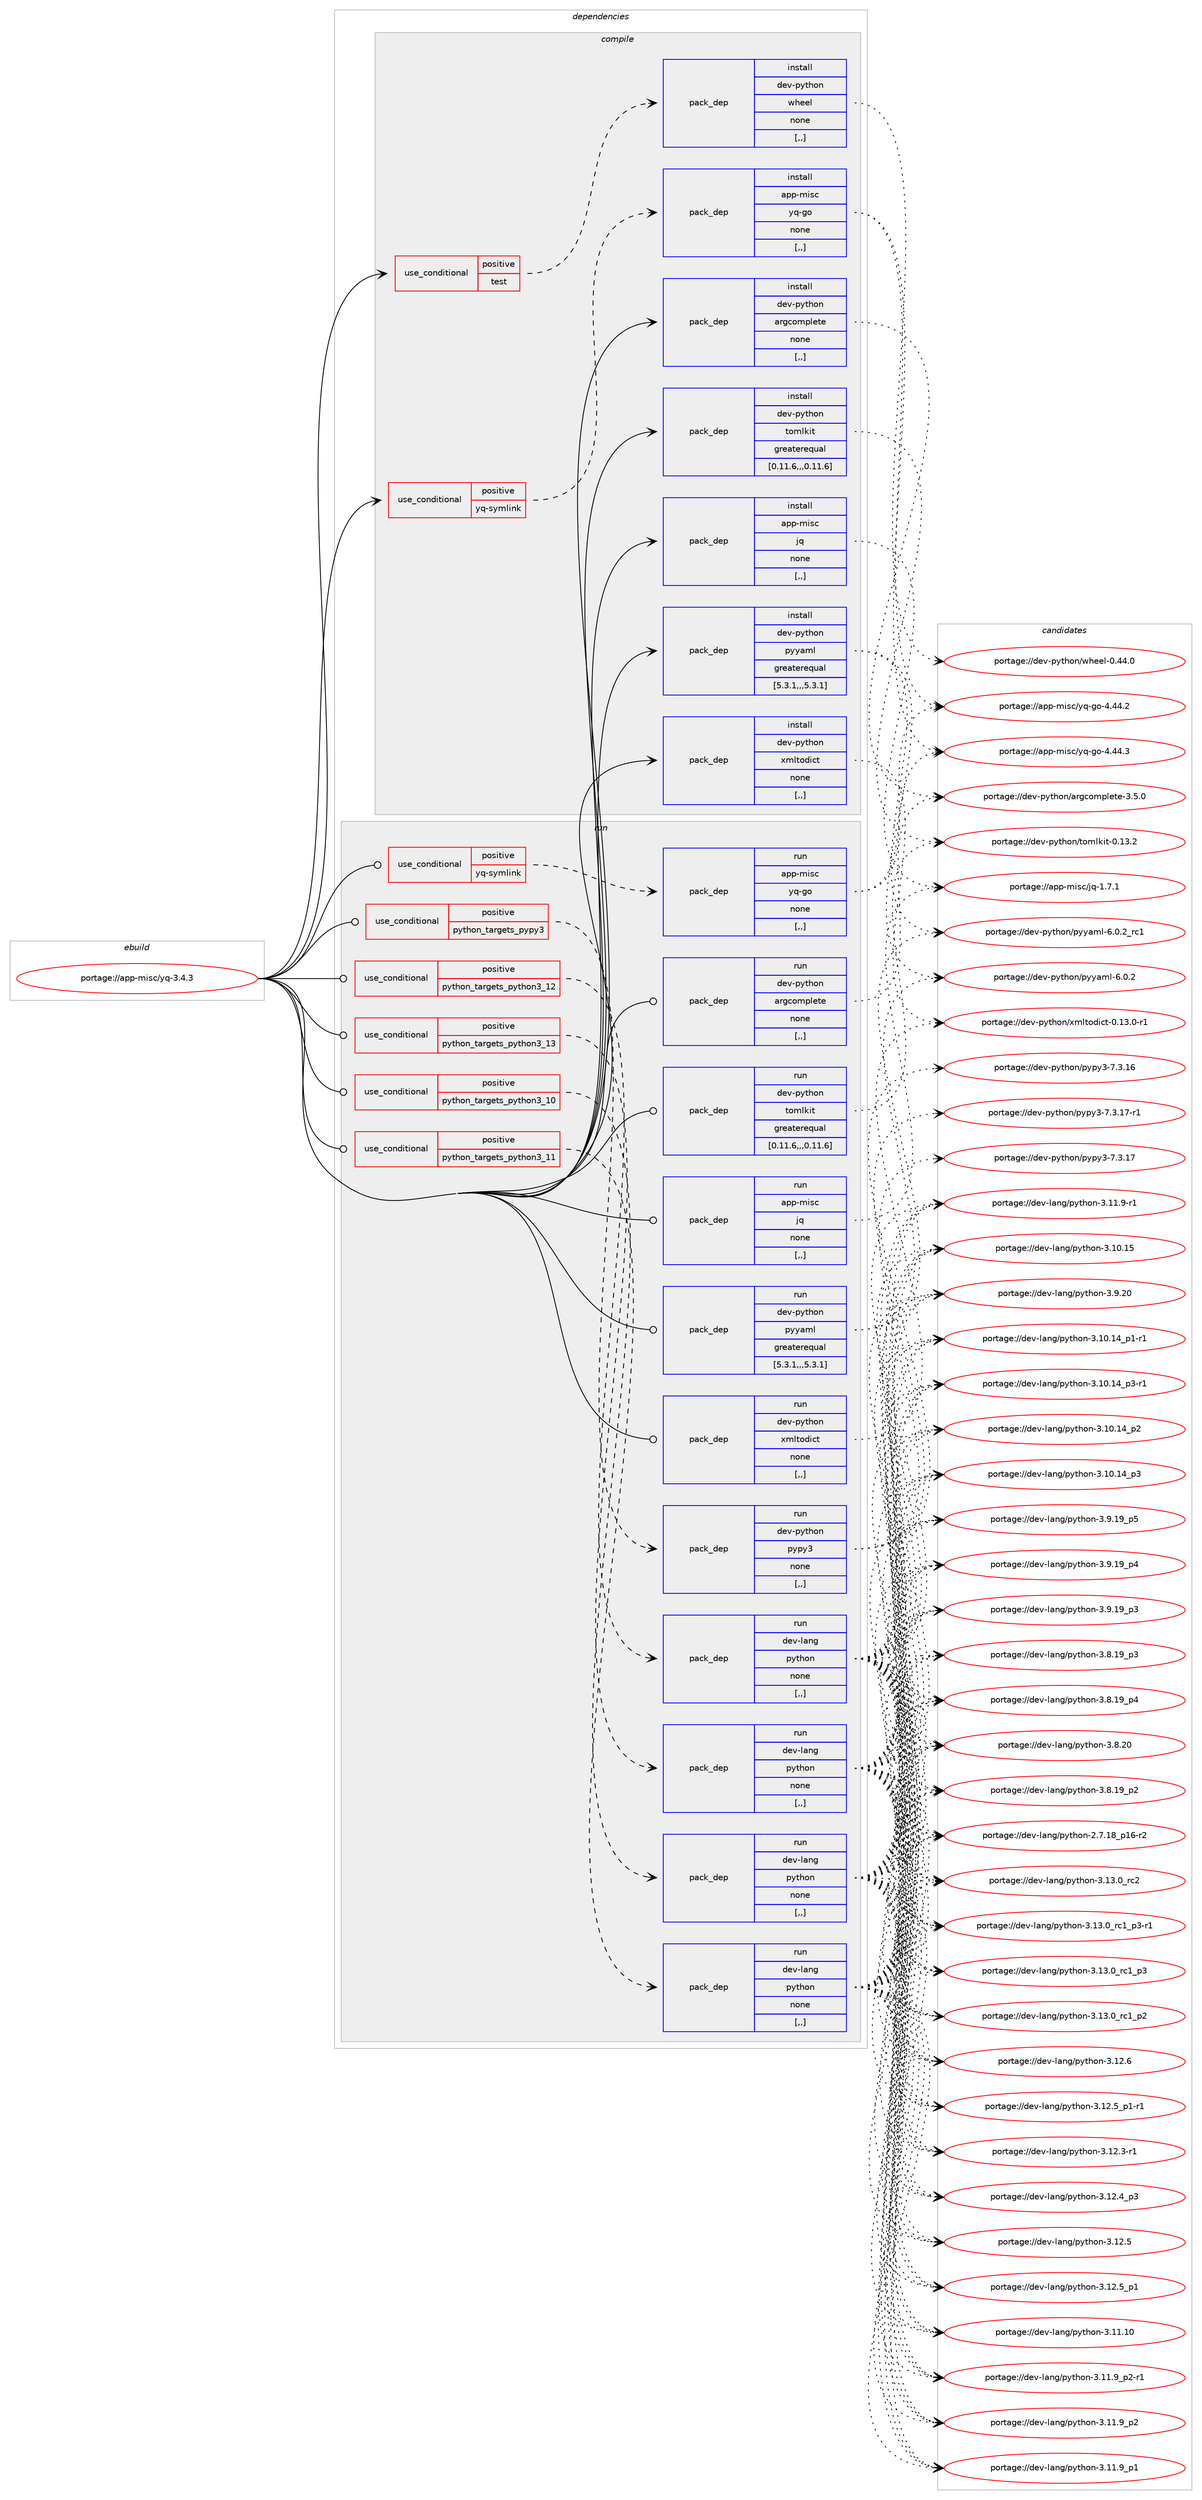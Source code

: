 digraph prolog {

# *************
# Graph options
# *************

newrank=true;
concentrate=true;
compound=true;
graph [rankdir=LR,fontname=Helvetica,fontsize=10,ranksep=1.5];#, ranksep=2.5, nodesep=0.2];
edge  [arrowhead=vee];
node  [fontname=Helvetica,fontsize=10];

# **********
# The ebuild
# **********

subgraph cluster_leftcol {
color=gray;
label=<<i>ebuild</i>>;
id [label="portage://app-misc/yq-3.4.3", color=red, width=4, href="../app-misc/yq-3.4.3.svg"];
}

# ****************
# The dependencies
# ****************

subgraph cluster_midcol {
color=gray;
label=<<i>dependencies</i>>;
subgraph cluster_compile {
fillcolor="#eeeeee";
style=filled;
label=<<i>compile</i>>;
subgraph cond142757 {
dependency538358 [label=<<TABLE BORDER="0" CELLBORDER="1" CELLSPACING="0" CELLPADDING="4"><TR><TD ROWSPAN="3" CELLPADDING="10">use_conditional</TD></TR><TR><TD>positive</TD></TR><TR><TD>test</TD></TR></TABLE>>, shape=none, color=red];
subgraph pack391592 {
dependency538359 [label=<<TABLE BORDER="0" CELLBORDER="1" CELLSPACING="0" CELLPADDING="4" WIDTH="220"><TR><TD ROWSPAN="6" CELLPADDING="30">pack_dep</TD></TR><TR><TD WIDTH="110">install</TD></TR><TR><TD>dev-python</TD></TR><TR><TD>wheel</TD></TR><TR><TD>none</TD></TR><TR><TD>[,,]</TD></TR></TABLE>>, shape=none, color=blue];
}
dependency538358:e -> dependency538359:w [weight=20,style="dashed",arrowhead="vee"];
}
id:e -> dependency538358:w [weight=20,style="solid",arrowhead="vee"];
subgraph cond142758 {
dependency538360 [label=<<TABLE BORDER="0" CELLBORDER="1" CELLSPACING="0" CELLPADDING="4"><TR><TD ROWSPAN="3" CELLPADDING="10">use_conditional</TD></TR><TR><TD>positive</TD></TR><TR><TD>yq-symlink</TD></TR></TABLE>>, shape=none, color=red];
subgraph pack391593 {
dependency538361 [label=<<TABLE BORDER="0" CELLBORDER="1" CELLSPACING="0" CELLPADDING="4" WIDTH="220"><TR><TD ROWSPAN="6" CELLPADDING="30">pack_dep</TD></TR><TR><TD WIDTH="110">install</TD></TR><TR><TD>app-misc</TD></TR><TR><TD>yq-go</TD></TR><TR><TD>none</TD></TR><TR><TD>[,,]</TD></TR></TABLE>>, shape=none, color=blue];
}
dependency538360:e -> dependency538361:w [weight=20,style="dashed",arrowhead="vee"];
}
id:e -> dependency538360:w [weight=20,style="solid",arrowhead="vee"];
subgraph pack391594 {
dependency538362 [label=<<TABLE BORDER="0" CELLBORDER="1" CELLSPACING="0" CELLPADDING="4" WIDTH="220"><TR><TD ROWSPAN="6" CELLPADDING="30">pack_dep</TD></TR><TR><TD WIDTH="110">install</TD></TR><TR><TD>app-misc</TD></TR><TR><TD>jq</TD></TR><TR><TD>none</TD></TR><TR><TD>[,,]</TD></TR></TABLE>>, shape=none, color=blue];
}
id:e -> dependency538362:w [weight=20,style="solid",arrowhead="vee"];
subgraph pack391595 {
dependency538363 [label=<<TABLE BORDER="0" CELLBORDER="1" CELLSPACING="0" CELLPADDING="4" WIDTH="220"><TR><TD ROWSPAN="6" CELLPADDING="30">pack_dep</TD></TR><TR><TD WIDTH="110">install</TD></TR><TR><TD>dev-python</TD></TR><TR><TD>argcomplete</TD></TR><TR><TD>none</TD></TR><TR><TD>[,,]</TD></TR></TABLE>>, shape=none, color=blue];
}
id:e -> dependency538363:w [weight=20,style="solid",arrowhead="vee"];
subgraph pack391596 {
dependency538364 [label=<<TABLE BORDER="0" CELLBORDER="1" CELLSPACING="0" CELLPADDING="4" WIDTH="220"><TR><TD ROWSPAN="6" CELLPADDING="30">pack_dep</TD></TR><TR><TD WIDTH="110">install</TD></TR><TR><TD>dev-python</TD></TR><TR><TD>pyyaml</TD></TR><TR><TD>greaterequal</TD></TR><TR><TD>[5.3.1,,,5.3.1]</TD></TR></TABLE>>, shape=none, color=blue];
}
id:e -> dependency538364:w [weight=20,style="solid",arrowhead="vee"];
subgraph pack391597 {
dependency538365 [label=<<TABLE BORDER="0" CELLBORDER="1" CELLSPACING="0" CELLPADDING="4" WIDTH="220"><TR><TD ROWSPAN="6" CELLPADDING="30">pack_dep</TD></TR><TR><TD WIDTH="110">install</TD></TR><TR><TD>dev-python</TD></TR><TR><TD>tomlkit</TD></TR><TR><TD>greaterequal</TD></TR><TR><TD>[0.11.6,,,0.11.6]</TD></TR></TABLE>>, shape=none, color=blue];
}
id:e -> dependency538365:w [weight=20,style="solid",arrowhead="vee"];
subgraph pack391598 {
dependency538366 [label=<<TABLE BORDER="0" CELLBORDER="1" CELLSPACING="0" CELLPADDING="4" WIDTH="220"><TR><TD ROWSPAN="6" CELLPADDING="30">pack_dep</TD></TR><TR><TD WIDTH="110">install</TD></TR><TR><TD>dev-python</TD></TR><TR><TD>xmltodict</TD></TR><TR><TD>none</TD></TR><TR><TD>[,,]</TD></TR></TABLE>>, shape=none, color=blue];
}
id:e -> dependency538366:w [weight=20,style="solid",arrowhead="vee"];
}
subgraph cluster_compileandrun {
fillcolor="#eeeeee";
style=filled;
label=<<i>compile and run</i>>;
}
subgraph cluster_run {
fillcolor="#eeeeee";
style=filled;
label=<<i>run</i>>;
subgraph cond142759 {
dependency538367 [label=<<TABLE BORDER="0" CELLBORDER="1" CELLSPACING="0" CELLPADDING="4"><TR><TD ROWSPAN="3" CELLPADDING="10">use_conditional</TD></TR><TR><TD>positive</TD></TR><TR><TD>python_targets_pypy3</TD></TR></TABLE>>, shape=none, color=red];
subgraph pack391599 {
dependency538368 [label=<<TABLE BORDER="0" CELLBORDER="1" CELLSPACING="0" CELLPADDING="4" WIDTH="220"><TR><TD ROWSPAN="6" CELLPADDING="30">pack_dep</TD></TR><TR><TD WIDTH="110">run</TD></TR><TR><TD>dev-python</TD></TR><TR><TD>pypy3</TD></TR><TR><TD>none</TD></TR><TR><TD>[,,]</TD></TR></TABLE>>, shape=none, color=blue];
}
dependency538367:e -> dependency538368:w [weight=20,style="dashed",arrowhead="vee"];
}
id:e -> dependency538367:w [weight=20,style="solid",arrowhead="odot"];
subgraph cond142760 {
dependency538369 [label=<<TABLE BORDER="0" CELLBORDER="1" CELLSPACING="0" CELLPADDING="4"><TR><TD ROWSPAN="3" CELLPADDING="10">use_conditional</TD></TR><TR><TD>positive</TD></TR><TR><TD>python_targets_python3_10</TD></TR></TABLE>>, shape=none, color=red];
subgraph pack391600 {
dependency538370 [label=<<TABLE BORDER="0" CELLBORDER="1" CELLSPACING="0" CELLPADDING="4" WIDTH="220"><TR><TD ROWSPAN="6" CELLPADDING="30">pack_dep</TD></TR><TR><TD WIDTH="110">run</TD></TR><TR><TD>dev-lang</TD></TR><TR><TD>python</TD></TR><TR><TD>none</TD></TR><TR><TD>[,,]</TD></TR></TABLE>>, shape=none, color=blue];
}
dependency538369:e -> dependency538370:w [weight=20,style="dashed",arrowhead="vee"];
}
id:e -> dependency538369:w [weight=20,style="solid",arrowhead="odot"];
subgraph cond142761 {
dependency538371 [label=<<TABLE BORDER="0" CELLBORDER="1" CELLSPACING="0" CELLPADDING="4"><TR><TD ROWSPAN="3" CELLPADDING="10">use_conditional</TD></TR><TR><TD>positive</TD></TR><TR><TD>python_targets_python3_11</TD></TR></TABLE>>, shape=none, color=red];
subgraph pack391601 {
dependency538372 [label=<<TABLE BORDER="0" CELLBORDER="1" CELLSPACING="0" CELLPADDING="4" WIDTH="220"><TR><TD ROWSPAN="6" CELLPADDING="30">pack_dep</TD></TR><TR><TD WIDTH="110">run</TD></TR><TR><TD>dev-lang</TD></TR><TR><TD>python</TD></TR><TR><TD>none</TD></TR><TR><TD>[,,]</TD></TR></TABLE>>, shape=none, color=blue];
}
dependency538371:e -> dependency538372:w [weight=20,style="dashed",arrowhead="vee"];
}
id:e -> dependency538371:w [weight=20,style="solid",arrowhead="odot"];
subgraph cond142762 {
dependency538373 [label=<<TABLE BORDER="0" CELLBORDER="1" CELLSPACING="0" CELLPADDING="4"><TR><TD ROWSPAN="3" CELLPADDING="10">use_conditional</TD></TR><TR><TD>positive</TD></TR><TR><TD>python_targets_python3_12</TD></TR></TABLE>>, shape=none, color=red];
subgraph pack391602 {
dependency538374 [label=<<TABLE BORDER="0" CELLBORDER="1" CELLSPACING="0" CELLPADDING="4" WIDTH="220"><TR><TD ROWSPAN="6" CELLPADDING="30">pack_dep</TD></TR><TR><TD WIDTH="110">run</TD></TR><TR><TD>dev-lang</TD></TR><TR><TD>python</TD></TR><TR><TD>none</TD></TR><TR><TD>[,,]</TD></TR></TABLE>>, shape=none, color=blue];
}
dependency538373:e -> dependency538374:w [weight=20,style="dashed",arrowhead="vee"];
}
id:e -> dependency538373:w [weight=20,style="solid",arrowhead="odot"];
subgraph cond142763 {
dependency538375 [label=<<TABLE BORDER="0" CELLBORDER="1" CELLSPACING="0" CELLPADDING="4"><TR><TD ROWSPAN="3" CELLPADDING="10">use_conditional</TD></TR><TR><TD>positive</TD></TR><TR><TD>python_targets_python3_13</TD></TR></TABLE>>, shape=none, color=red];
subgraph pack391603 {
dependency538376 [label=<<TABLE BORDER="0" CELLBORDER="1" CELLSPACING="0" CELLPADDING="4" WIDTH="220"><TR><TD ROWSPAN="6" CELLPADDING="30">pack_dep</TD></TR><TR><TD WIDTH="110">run</TD></TR><TR><TD>dev-lang</TD></TR><TR><TD>python</TD></TR><TR><TD>none</TD></TR><TR><TD>[,,]</TD></TR></TABLE>>, shape=none, color=blue];
}
dependency538375:e -> dependency538376:w [weight=20,style="dashed",arrowhead="vee"];
}
id:e -> dependency538375:w [weight=20,style="solid",arrowhead="odot"];
subgraph cond142764 {
dependency538377 [label=<<TABLE BORDER="0" CELLBORDER="1" CELLSPACING="0" CELLPADDING="4"><TR><TD ROWSPAN="3" CELLPADDING="10">use_conditional</TD></TR><TR><TD>positive</TD></TR><TR><TD>yq-symlink</TD></TR></TABLE>>, shape=none, color=red];
subgraph pack391604 {
dependency538378 [label=<<TABLE BORDER="0" CELLBORDER="1" CELLSPACING="0" CELLPADDING="4" WIDTH="220"><TR><TD ROWSPAN="6" CELLPADDING="30">pack_dep</TD></TR><TR><TD WIDTH="110">run</TD></TR><TR><TD>app-misc</TD></TR><TR><TD>yq-go</TD></TR><TR><TD>none</TD></TR><TR><TD>[,,]</TD></TR></TABLE>>, shape=none, color=blue];
}
dependency538377:e -> dependency538378:w [weight=20,style="dashed",arrowhead="vee"];
}
id:e -> dependency538377:w [weight=20,style="solid",arrowhead="odot"];
subgraph pack391605 {
dependency538379 [label=<<TABLE BORDER="0" CELLBORDER="1" CELLSPACING="0" CELLPADDING="4" WIDTH="220"><TR><TD ROWSPAN="6" CELLPADDING="30">pack_dep</TD></TR><TR><TD WIDTH="110">run</TD></TR><TR><TD>app-misc</TD></TR><TR><TD>jq</TD></TR><TR><TD>none</TD></TR><TR><TD>[,,]</TD></TR></TABLE>>, shape=none, color=blue];
}
id:e -> dependency538379:w [weight=20,style="solid",arrowhead="odot"];
subgraph pack391606 {
dependency538380 [label=<<TABLE BORDER="0" CELLBORDER="1" CELLSPACING="0" CELLPADDING="4" WIDTH="220"><TR><TD ROWSPAN="6" CELLPADDING="30">pack_dep</TD></TR><TR><TD WIDTH="110">run</TD></TR><TR><TD>dev-python</TD></TR><TR><TD>argcomplete</TD></TR><TR><TD>none</TD></TR><TR><TD>[,,]</TD></TR></TABLE>>, shape=none, color=blue];
}
id:e -> dependency538380:w [weight=20,style="solid",arrowhead="odot"];
subgraph pack391607 {
dependency538381 [label=<<TABLE BORDER="0" CELLBORDER="1" CELLSPACING="0" CELLPADDING="4" WIDTH="220"><TR><TD ROWSPAN="6" CELLPADDING="30">pack_dep</TD></TR><TR><TD WIDTH="110">run</TD></TR><TR><TD>dev-python</TD></TR><TR><TD>pyyaml</TD></TR><TR><TD>greaterequal</TD></TR><TR><TD>[5.3.1,,,5.3.1]</TD></TR></TABLE>>, shape=none, color=blue];
}
id:e -> dependency538381:w [weight=20,style="solid",arrowhead="odot"];
subgraph pack391608 {
dependency538382 [label=<<TABLE BORDER="0" CELLBORDER="1" CELLSPACING="0" CELLPADDING="4" WIDTH="220"><TR><TD ROWSPAN="6" CELLPADDING="30">pack_dep</TD></TR><TR><TD WIDTH="110">run</TD></TR><TR><TD>dev-python</TD></TR><TR><TD>tomlkit</TD></TR><TR><TD>greaterequal</TD></TR><TR><TD>[0.11.6,,,0.11.6]</TD></TR></TABLE>>, shape=none, color=blue];
}
id:e -> dependency538382:w [weight=20,style="solid",arrowhead="odot"];
subgraph pack391609 {
dependency538383 [label=<<TABLE BORDER="0" CELLBORDER="1" CELLSPACING="0" CELLPADDING="4" WIDTH="220"><TR><TD ROWSPAN="6" CELLPADDING="30">pack_dep</TD></TR><TR><TD WIDTH="110">run</TD></TR><TR><TD>dev-python</TD></TR><TR><TD>xmltodict</TD></TR><TR><TD>none</TD></TR><TR><TD>[,,]</TD></TR></TABLE>>, shape=none, color=blue];
}
id:e -> dependency538383:w [weight=20,style="solid",arrowhead="odot"];
}
}

# **************
# The candidates
# **************

subgraph cluster_choices {
rank=same;
color=gray;
label=<<i>candidates</i>>;

subgraph choice391592 {
color=black;
nodesep=1;
choice100101118451121211161041111104711910410110110845484652524648 [label="portage://dev-python/wheel-0.44.0", color=red, width=4,href="../dev-python/wheel-0.44.0.svg"];
dependency538359:e -> choice100101118451121211161041111104711910410110110845484652524648:w [style=dotted,weight="100"];
}
subgraph choice391593 {
color=black;
nodesep=1;
choice971121124510910511599471211134510311145524652524651 [label="portage://app-misc/yq-go-4.44.3", color=red, width=4,href="../app-misc/yq-go-4.44.3.svg"];
choice971121124510910511599471211134510311145524652524650 [label="portage://app-misc/yq-go-4.44.2", color=red, width=4,href="../app-misc/yq-go-4.44.2.svg"];
dependency538361:e -> choice971121124510910511599471211134510311145524652524651:w [style=dotted,weight="100"];
dependency538361:e -> choice971121124510910511599471211134510311145524652524650:w [style=dotted,weight="100"];
}
subgraph choice391594 {
color=black;
nodesep=1;
choice97112112451091051159947106113454946554649 [label="portage://app-misc/jq-1.7.1", color=red, width=4,href="../app-misc/jq-1.7.1.svg"];
dependency538362:e -> choice97112112451091051159947106113454946554649:w [style=dotted,weight="100"];
}
subgraph choice391595 {
color=black;
nodesep=1;
choice10010111845112121116104111110479711410399111109112108101116101455146534648 [label="portage://dev-python/argcomplete-3.5.0", color=red, width=4,href="../dev-python/argcomplete-3.5.0.svg"];
dependency538363:e -> choice10010111845112121116104111110479711410399111109112108101116101455146534648:w [style=dotted,weight="100"];
}
subgraph choice391596 {
color=black;
nodesep=1;
choice100101118451121211161041111104711212112197109108455446484650951149949 [label="portage://dev-python/pyyaml-6.0.2_rc1", color=red, width=4,href="../dev-python/pyyaml-6.0.2_rc1.svg"];
choice100101118451121211161041111104711212112197109108455446484650 [label="portage://dev-python/pyyaml-6.0.2", color=red, width=4,href="../dev-python/pyyaml-6.0.2.svg"];
dependency538364:e -> choice100101118451121211161041111104711212112197109108455446484650951149949:w [style=dotted,weight="100"];
dependency538364:e -> choice100101118451121211161041111104711212112197109108455446484650:w [style=dotted,weight="100"];
}
subgraph choice391597 {
color=black;
nodesep=1;
choice100101118451121211161041111104711611110910810710511645484649514650 [label="portage://dev-python/tomlkit-0.13.2", color=red, width=4,href="../dev-python/tomlkit-0.13.2.svg"];
dependency538365:e -> choice100101118451121211161041111104711611110910810710511645484649514650:w [style=dotted,weight="100"];
}
subgraph choice391598 {
color=black;
nodesep=1;
choice100101118451121211161041111104712010910811611110010599116454846495146484511449 [label="portage://dev-python/xmltodict-0.13.0-r1", color=red, width=4,href="../dev-python/xmltodict-0.13.0-r1.svg"];
dependency538366:e -> choice100101118451121211161041111104712010910811611110010599116454846495146484511449:w [style=dotted,weight="100"];
}
subgraph choice391599 {
color=black;
nodesep=1;
choice100101118451121211161041111104711212111212151455546514649554511449 [label="portage://dev-python/pypy3-7.3.17-r1", color=red, width=4,href="../dev-python/pypy3-7.3.17-r1.svg"];
choice10010111845112121116104111110471121211121215145554651464955 [label="portage://dev-python/pypy3-7.3.17", color=red, width=4,href="../dev-python/pypy3-7.3.17.svg"];
choice10010111845112121116104111110471121211121215145554651464954 [label="portage://dev-python/pypy3-7.3.16", color=red, width=4,href="../dev-python/pypy3-7.3.16.svg"];
dependency538368:e -> choice100101118451121211161041111104711212111212151455546514649554511449:w [style=dotted,weight="100"];
dependency538368:e -> choice10010111845112121116104111110471121211121215145554651464955:w [style=dotted,weight="100"];
dependency538368:e -> choice10010111845112121116104111110471121211121215145554651464954:w [style=dotted,weight="100"];
}
subgraph choice391600 {
color=black;
nodesep=1;
choice10010111845108971101034711212111610411111045514649514648951149950 [label="portage://dev-lang/python-3.13.0_rc2", color=red, width=4,href="../dev-lang/python-3.13.0_rc2.svg"];
choice1001011184510897110103471121211161041111104551464951464895114994995112514511449 [label="portage://dev-lang/python-3.13.0_rc1_p3-r1", color=red, width=4,href="../dev-lang/python-3.13.0_rc1_p3-r1.svg"];
choice100101118451089711010347112121116104111110455146495146489511499499511251 [label="portage://dev-lang/python-3.13.0_rc1_p3", color=red, width=4,href="../dev-lang/python-3.13.0_rc1_p3.svg"];
choice100101118451089711010347112121116104111110455146495146489511499499511250 [label="portage://dev-lang/python-3.13.0_rc1_p2", color=red, width=4,href="../dev-lang/python-3.13.0_rc1_p2.svg"];
choice10010111845108971101034711212111610411111045514649504654 [label="portage://dev-lang/python-3.12.6", color=red, width=4,href="../dev-lang/python-3.12.6.svg"];
choice1001011184510897110103471121211161041111104551464950465395112494511449 [label="portage://dev-lang/python-3.12.5_p1-r1", color=red, width=4,href="../dev-lang/python-3.12.5_p1-r1.svg"];
choice100101118451089711010347112121116104111110455146495046539511249 [label="portage://dev-lang/python-3.12.5_p1", color=red, width=4,href="../dev-lang/python-3.12.5_p1.svg"];
choice10010111845108971101034711212111610411111045514649504653 [label="portage://dev-lang/python-3.12.5", color=red, width=4,href="../dev-lang/python-3.12.5.svg"];
choice100101118451089711010347112121116104111110455146495046529511251 [label="portage://dev-lang/python-3.12.4_p3", color=red, width=4,href="../dev-lang/python-3.12.4_p3.svg"];
choice100101118451089711010347112121116104111110455146495046514511449 [label="portage://dev-lang/python-3.12.3-r1", color=red, width=4,href="../dev-lang/python-3.12.3-r1.svg"];
choice1001011184510897110103471121211161041111104551464949464948 [label="portage://dev-lang/python-3.11.10", color=red, width=4,href="../dev-lang/python-3.11.10.svg"];
choice1001011184510897110103471121211161041111104551464949465795112504511449 [label="portage://dev-lang/python-3.11.9_p2-r1", color=red, width=4,href="../dev-lang/python-3.11.9_p2-r1.svg"];
choice100101118451089711010347112121116104111110455146494946579511250 [label="portage://dev-lang/python-3.11.9_p2", color=red, width=4,href="../dev-lang/python-3.11.9_p2.svg"];
choice100101118451089711010347112121116104111110455146494946579511249 [label="portage://dev-lang/python-3.11.9_p1", color=red, width=4,href="../dev-lang/python-3.11.9_p1.svg"];
choice100101118451089711010347112121116104111110455146494946574511449 [label="portage://dev-lang/python-3.11.9-r1", color=red, width=4,href="../dev-lang/python-3.11.9-r1.svg"];
choice1001011184510897110103471121211161041111104551464948464953 [label="portage://dev-lang/python-3.10.15", color=red, width=4,href="../dev-lang/python-3.10.15.svg"];
choice100101118451089711010347112121116104111110455146494846495295112514511449 [label="portage://dev-lang/python-3.10.14_p3-r1", color=red, width=4,href="../dev-lang/python-3.10.14_p3-r1.svg"];
choice10010111845108971101034711212111610411111045514649484649529511251 [label="portage://dev-lang/python-3.10.14_p3", color=red, width=4,href="../dev-lang/python-3.10.14_p3.svg"];
choice10010111845108971101034711212111610411111045514649484649529511250 [label="portage://dev-lang/python-3.10.14_p2", color=red, width=4,href="../dev-lang/python-3.10.14_p2.svg"];
choice100101118451089711010347112121116104111110455146494846495295112494511449 [label="portage://dev-lang/python-3.10.14_p1-r1", color=red, width=4,href="../dev-lang/python-3.10.14_p1-r1.svg"];
choice10010111845108971101034711212111610411111045514657465048 [label="portage://dev-lang/python-3.9.20", color=red, width=4,href="../dev-lang/python-3.9.20.svg"];
choice100101118451089711010347112121116104111110455146574649579511253 [label="portage://dev-lang/python-3.9.19_p5", color=red, width=4,href="../dev-lang/python-3.9.19_p5.svg"];
choice100101118451089711010347112121116104111110455146574649579511252 [label="portage://dev-lang/python-3.9.19_p4", color=red, width=4,href="../dev-lang/python-3.9.19_p4.svg"];
choice100101118451089711010347112121116104111110455146574649579511251 [label="portage://dev-lang/python-3.9.19_p3", color=red, width=4,href="../dev-lang/python-3.9.19_p3.svg"];
choice10010111845108971101034711212111610411111045514656465048 [label="portage://dev-lang/python-3.8.20", color=red, width=4,href="../dev-lang/python-3.8.20.svg"];
choice100101118451089711010347112121116104111110455146564649579511252 [label="portage://dev-lang/python-3.8.19_p4", color=red, width=4,href="../dev-lang/python-3.8.19_p4.svg"];
choice100101118451089711010347112121116104111110455146564649579511251 [label="portage://dev-lang/python-3.8.19_p3", color=red, width=4,href="../dev-lang/python-3.8.19_p3.svg"];
choice100101118451089711010347112121116104111110455146564649579511250 [label="portage://dev-lang/python-3.8.19_p2", color=red, width=4,href="../dev-lang/python-3.8.19_p2.svg"];
choice100101118451089711010347112121116104111110455046554649569511249544511450 [label="portage://dev-lang/python-2.7.18_p16-r2", color=red, width=4,href="../dev-lang/python-2.7.18_p16-r2.svg"];
dependency538370:e -> choice10010111845108971101034711212111610411111045514649514648951149950:w [style=dotted,weight="100"];
dependency538370:e -> choice1001011184510897110103471121211161041111104551464951464895114994995112514511449:w [style=dotted,weight="100"];
dependency538370:e -> choice100101118451089711010347112121116104111110455146495146489511499499511251:w [style=dotted,weight="100"];
dependency538370:e -> choice100101118451089711010347112121116104111110455146495146489511499499511250:w [style=dotted,weight="100"];
dependency538370:e -> choice10010111845108971101034711212111610411111045514649504654:w [style=dotted,weight="100"];
dependency538370:e -> choice1001011184510897110103471121211161041111104551464950465395112494511449:w [style=dotted,weight="100"];
dependency538370:e -> choice100101118451089711010347112121116104111110455146495046539511249:w [style=dotted,weight="100"];
dependency538370:e -> choice10010111845108971101034711212111610411111045514649504653:w [style=dotted,weight="100"];
dependency538370:e -> choice100101118451089711010347112121116104111110455146495046529511251:w [style=dotted,weight="100"];
dependency538370:e -> choice100101118451089711010347112121116104111110455146495046514511449:w [style=dotted,weight="100"];
dependency538370:e -> choice1001011184510897110103471121211161041111104551464949464948:w [style=dotted,weight="100"];
dependency538370:e -> choice1001011184510897110103471121211161041111104551464949465795112504511449:w [style=dotted,weight="100"];
dependency538370:e -> choice100101118451089711010347112121116104111110455146494946579511250:w [style=dotted,weight="100"];
dependency538370:e -> choice100101118451089711010347112121116104111110455146494946579511249:w [style=dotted,weight="100"];
dependency538370:e -> choice100101118451089711010347112121116104111110455146494946574511449:w [style=dotted,weight="100"];
dependency538370:e -> choice1001011184510897110103471121211161041111104551464948464953:w [style=dotted,weight="100"];
dependency538370:e -> choice100101118451089711010347112121116104111110455146494846495295112514511449:w [style=dotted,weight="100"];
dependency538370:e -> choice10010111845108971101034711212111610411111045514649484649529511251:w [style=dotted,weight="100"];
dependency538370:e -> choice10010111845108971101034711212111610411111045514649484649529511250:w [style=dotted,weight="100"];
dependency538370:e -> choice100101118451089711010347112121116104111110455146494846495295112494511449:w [style=dotted,weight="100"];
dependency538370:e -> choice10010111845108971101034711212111610411111045514657465048:w [style=dotted,weight="100"];
dependency538370:e -> choice100101118451089711010347112121116104111110455146574649579511253:w [style=dotted,weight="100"];
dependency538370:e -> choice100101118451089711010347112121116104111110455146574649579511252:w [style=dotted,weight="100"];
dependency538370:e -> choice100101118451089711010347112121116104111110455146574649579511251:w [style=dotted,weight="100"];
dependency538370:e -> choice10010111845108971101034711212111610411111045514656465048:w [style=dotted,weight="100"];
dependency538370:e -> choice100101118451089711010347112121116104111110455146564649579511252:w [style=dotted,weight="100"];
dependency538370:e -> choice100101118451089711010347112121116104111110455146564649579511251:w [style=dotted,weight="100"];
dependency538370:e -> choice100101118451089711010347112121116104111110455146564649579511250:w [style=dotted,weight="100"];
dependency538370:e -> choice100101118451089711010347112121116104111110455046554649569511249544511450:w [style=dotted,weight="100"];
}
subgraph choice391601 {
color=black;
nodesep=1;
choice10010111845108971101034711212111610411111045514649514648951149950 [label="portage://dev-lang/python-3.13.0_rc2", color=red, width=4,href="../dev-lang/python-3.13.0_rc2.svg"];
choice1001011184510897110103471121211161041111104551464951464895114994995112514511449 [label="portage://dev-lang/python-3.13.0_rc1_p3-r1", color=red, width=4,href="../dev-lang/python-3.13.0_rc1_p3-r1.svg"];
choice100101118451089711010347112121116104111110455146495146489511499499511251 [label="portage://dev-lang/python-3.13.0_rc1_p3", color=red, width=4,href="../dev-lang/python-3.13.0_rc1_p3.svg"];
choice100101118451089711010347112121116104111110455146495146489511499499511250 [label="portage://dev-lang/python-3.13.0_rc1_p2", color=red, width=4,href="../dev-lang/python-3.13.0_rc1_p2.svg"];
choice10010111845108971101034711212111610411111045514649504654 [label="portage://dev-lang/python-3.12.6", color=red, width=4,href="../dev-lang/python-3.12.6.svg"];
choice1001011184510897110103471121211161041111104551464950465395112494511449 [label="portage://dev-lang/python-3.12.5_p1-r1", color=red, width=4,href="../dev-lang/python-3.12.5_p1-r1.svg"];
choice100101118451089711010347112121116104111110455146495046539511249 [label="portage://dev-lang/python-3.12.5_p1", color=red, width=4,href="../dev-lang/python-3.12.5_p1.svg"];
choice10010111845108971101034711212111610411111045514649504653 [label="portage://dev-lang/python-3.12.5", color=red, width=4,href="../dev-lang/python-3.12.5.svg"];
choice100101118451089711010347112121116104111110455146495046529511251 [label="portage://dev-lang/python-3.12.4_p3", color=red, width=4,href="../dev-lang/python-3.12.4_p3.svg"];
choice100101118451089711010347112121116104111110455146495046514511449 [label="portage://dev-lang/python-3.12.3-r1", color=red, width=4,href="../dev-lang/python-3.12.3-r1.svg"];
choice1001011184510897110103471121211161041111104551464949464948 [label="portage://dev-lang/python-3.11.10", color=red, width=4,href="../dev-lang/python-3.11.10.svg"];
choice1001011184510897110103471121211161041111104551464949465795112504511449 [label="portage://dev-lang/python-3.11.9_p2-r1", color=red, width=4,href="../dev-lang/python-3.11.9_p2-r1.svg"];
choice100101118451089711010347112121116104111110455146494946579511250 [label="portage://dev-lang/python-3.11.9_p2", color=red, width=4,href="../dev-lang/python-3.11.9_p2.svg"];
choice100101118451089711010347112121116104111110455146494946579511249 [label="portage://dev-lang/python-3.11.9_p1", color=red, width=4,href="../dev-lang/python-3.11.9_p1.svg"];
choice100101118451089711010347112121116104111110455146494946574511449 [label="portage://dev-lang/python-3.11.9-r1", color=red, width=4,href="../dev-lang/python-3.11.9-r1.svg"];
choice1001011184510897110103471121211161041111104551464948464953 [label="portage://dev-lang/python-3.10.15", color=red, width=4,href="../dev-lang/python-3.10.15.svg"];
choice100101118451089711010347112121116104111110455146494846495295112514511449 [label="portage://dev-lang/python-3.10.14_p3-r1", color=red, width=4,href="../dev-lang/python-3.10.14_p3-r1.svg"];
choice10010111845108971101034711212111610411111045514649484649529511251 [label="portage://dev-lang/python-3.10.14_p3", color=red, width=4,href="../dev-lang/python-3.10.14_p3.svg"];
choice10010111845108971101034711212111610411111045514649484649529511250 [label="portage://dev-lang/python-3.10.14_p2", color=red, width=4,href="../dev-lang/python-3.10.14_p2.svg"];
choice100101118451089711010347112121116104111110455146494846495295112494511449 [label="portage://dev-lang/python-3.10.14_p1-r1", color=red, width=4,href="../dev-lang/python-3.10.14_p1-r1.svg"];
choice10010111845108971101034711212111610411111045514657465048 [label="portage://dev-lang/python-3.9.20", color=red, width=4,href="../dev-lang/python-3.9.20.svg"];
choice100101118451089711010347112121116104111110455146574649579511253 [label="portage://dev-lang/python-3.9.19_p5", color=red, width=4,href="../dev-lang/python-3.9.19_p5.svg"];
choice100101118451089711010347112121116104111110455146574649579511252 [label="portage://dev-lang/python-3.9.19_p4", color=red, width=4,href="../dev-lang/python-3.9.19_p4.svg"];
choice100101118451089711010347112121116104111110455146574649579511251 [label="portage://dev-lang/python-3.9.19_p3", color=red, width=4,href="../dev-lang/python-3.9.19_p3.svg"];
choice10010111845108971101034711212111610411111045514656465048 [label="portage://dev-lang/python-3.8.20", color=red, width=4,href="../dev-lang/python-3.8.20.svg"];
choice100101118451089711010347112121116104111110455146564649579511252 [label="portage://dev-lang/python-3.8.19_p4", color=red, width=4,href="../dev-lang/python-3.8.19_p4.svg"];
choice100101118451089711010347112121116104111110455146564649579511251 [label="portage://dev-lang/python-3.8.19_p3", color=red, width=4,href="../dev-lang/python-3.8.19_p3.svg"];
choice100101118451089711010347112121116104111110455146564649579511250 [label="portage://dev-lang/python-3.8.19_p2", color=red, width=4,href="../dev-lang/python-3.8.19_p2.svg"];
choice100101118451089711010347112121116104111110455046554649569511249544511450 [label="portage://dev-lang/python-2.7.18_p16-r2", color=red, width=4,href="../dev-lang/python-2.7.18_p16-r2.svg"];
dependency538372:e -> choice10010111845108971101034711212111610411111045514649514648951149950:w [style=dotted,weight="100"];
dependency538372:e -> choice1001011184510897110103471121211161041111104551464951464895114994995112514511449:w [style=dotted,weight="100"];
dependency538372:e -> choice100101118451089711010347112121116104111110455146495146489511499499511251:w [style=dotted,weight="100"];
dependency538372:e -> choice100101118451089711010347112121116104111110455146495146489511499499511250:w [style=dotted,weight="100"];
dependency538372:e -> choice10010111845108971101034711212111610411111045514649504654:w [style=dotted,weight="100"];
dependency538372:e -> choice1001011184510897110103471121211161041111104551464950465395112494511449:w [style=dotted,weight="100"];
dependency538372:e -> choice100101118451089711010347112121116104111110455146495046539511249:w [style=dotted,weight="100"];
dependency538372:e -> choice10010111845108971101034711212111610411111045514649504653:w [style=dotted,weight="100"];
dependency538372:e -> choice100101118451089711010347112121116104111110455146495046529511251:w [style=dotted,weight="100"];
dependency538372:e -> choice100101118451089711010347112121116104111110455146495046514511449:w [style=dotted,weight="100"];
dependency538372:e -> choice1001011184510897110103471121211161041111104551464949464948:w [style=dotted,weight="100"];
dependency538372:e -> choice1001011184510897110103471121211161041111104551464949465795112504511449:w [style=dotted,weight="100"];
dependency538372:e -> choice100101118451089711010347112121116104111110455146494946579511250:w [style=dotted,weight="100"];
dependency538372:e -> choice100101118451089711010347112121116104111110455146494946579511249:w [style=dotted,weight="100"];
dependency538372:e -> choice100101118451089711010347112121116104111110455146494946574511449:w [style=dotted,weight="100"];
dependency538372:e -> choice1001011184510897110103471121211161041111104551464948464953:w [style=dotted,weight="100"];
dependency538372:e -> choice100101118451089711010347112121116104111110455146494846495295112514511449:w [style=dotted,weight="100"];
dependency538372:e -> choice10010111845108971101034711212111610411111045514649484649529511251:w [style=dotted,weight="100"];
dependency538372:e -> choice10010111845108971101034711212111610411111045514649484649529511250:w [style=dotted,weight="100"];
dependency538372:e -> choice100101118451089711010347112121116104111110455146494846495295112494511449:w [style=dotted,weight="100"];
dependency538372:e -> choice10010111845108971101034711212111610411111045514657465048:w [style=dotted,weight="100"];
dependency538372:e -> choice100101118451089711010347112121116104111110455146574649579511253:w [style=dotted,weight="100"];
dependency538372:e -> choice100101118451089711010347112121116104111110455146574649579511252:w [style=dotted,weight="100"];
dependency538372:e -> choice100101118451089711010347112121116104111110455146574649579511251:w [style=dotted,weight="100"];
dependency538372:e -> choice10010111845108971101034711212111610411111045514656465048:w [style=dotted,weight="100"];
dependency538372:e -> choice100101118451089711010347112121116104111110455146564649579511252:w [style=dotted,weight="100"];
dependency538372:e -> choice100101118451089711010347112121116104111110455146564649579511251:w [style=dotted,weight="100"];
dependency538372:e -> choice100101118451089711010347112121116104111110455146564649579511250:w [style=dotted,weight="100"];
dependency538372:e -> choice100101118451089711010347112121116104111110455046554649569511249544511450:w [style=dotted,weight="100"];
}
subgraph choice391602 {
color=black;
nodesep=1;
choice10010111845108971101034711212111610411111045514649514648951149950 [label="portage://dev-lang/python-3.13.0_rc2", color=red, width=4,href="../dev-lang/python-3.13.0_rc2.svg"];
choice1001011184510897110103471121211161041111104551464951464895114994995112514511449 [label="portage://dev-lang/python-3.13.0_rc1_p3-r1", color=red, width=4,href="../dev-lang/python-3.13.0_rc1_p3-r1.svg"];
choice100101118451089711010347112121116104111110455146495146489511499499511251 [label="portage://dev-lang/python-3.13.0_rc1_p3", color=red, width=4,href="../dev-lang/python-3.13.0_rc1_p3.svg"];
choice100101118451089711010347112121116104111110455146495146489511499499511250 [label="portage://dev-lang/python-3.13.0_rc1_p2", color=red, width=4,href="../dev-lang/python-3.13.0_rc1_p2.svg"];
choice10010111845108971101034711212111610411111045514649504654 [label="portage://dev-lang/python-3.12.6", color=red, width=4,href="../dev-lang/python-3.12.6.svg"];
choice1001011184510897110103471121211161041111104551464950465395112494511449 [label="portage://dev-lang/python-3.12.5_p1-r1", color=red, width=4,href="../dev-lang/python-3.12.5_p1-r1.svg"];
choice100101118451089711010347112121116104111110455146495046539511249 [label="portage://dev-lang/python-3.12.5_p1", color=red, width=4,href="../dev-lang/python-3.12.5_p1.svg"];
choice10010111845108971101034711212111610411111045514649504653 [label="portage://dev-lang/python-3.12.5", color=red, width=4,href="../dev-lang/python-3.12.5.svg"];
choice100101118451089711010347112121116104111110455146495046529511251 [label="portage://dev-lang/python-3.12.4_p3", color=red, width=4,href="../dev-lang/python-3.12.4_p3.svg"];
choice100101118451089711010347112121116104111110455146495046514511449 [label="portage://dev-lang/python-3.12.3-r1", color=red, width=4,href="../dev-lang/python-3.12.3-r1.svg"];
choice1001011184510897110103471121211161041111104551464949464948 [label="portage://dev-lang/python-3.11.10", color=red, width=4,href="../dev-lang/python-3.11.10.svg"];
choice1001011184510897110103471121211161041111104551464949465795112504511449 [label="portage://dev-lang/python-3.11.9_p2-r1", color=red, width=4,href="../dev-lang/python-3.11.9_p2-r1.svg"];
choice100101118451089711010347112121116104111110455146494946579511250 [label="portage://dev-lang/python-3.11.9_p2", color=red, width=4,href="../dev-lang/python-3.11.9_p2.svg"];
choice100101118451089711010347112121116104111110455146494946579511249 [label="portage://dev-lang/python-3.11.9_p1", color=red, width=4,href="../dev-lang/python-3.11.9_p1.svg"];
choice100101118451089711010347112121116104111110455146494946574511449 [label="portage://dev-lang/python-3.11.9-r1", color=red, width=4,href="../dev-lang/python-3.11.9-r1.svg"];
choice1001011184510897110103471121211161041111104551464948464953 [label="portage://dev-lang/python-3.10.15", color=red, width=4,href="../dev-lang/python-3.10.15.svg"];
choice100101118451089711010347112121116104111110455146494846495295112514511449 [label="portage://dev-lang/python-3.10.14_p3-r1", color=red, width=4,href="../dev-lang/python-3.10.14_p3-r1.svg"];
choice10010111845108971101034711212111610411111045514649484649529511251 [label="portage://dev-lang/python-3.10.14_p3", color=red, width=4,href="../dev-lang/python-3.10.14_p3.svg"];
choice10010111845108971101034711212111610411111045514649484649529511250 [label="portage://dev-lang/python-3.10.14_p2", color=red, width=4,href="../dev-lang/python-3.10.14_p2.svg"];
choice100101118451089711010347112121116104111110455146494846495295112494511449 [label="portage://dev-lang/python-3.10.14_p1-r1", color=red, width=4,href="../dev-lang/python-3.10.14_p1-r1.svg"];
choice10010111845108971101034711212111610411111045514657465048 [label="portage://dev-lang/python-3.9.20", color=red, width=4,href="../dev-lang/python-3.9.20.svg"];
choice100101118451089711010347112121116104111110455146574649579511253 [label="portage://dev-lang/python-3.9.19_p5", color=red, width=4,href="../dev-lang/python-3.9.19_p5.svg"];
choice100101118451089711010347112121116104111110455146574649579511252 [label="portage://dev-lang/python-3.9.19_p4", color=red, width=4,href="../dev-lang/python-3.9.19_p4.svg"];
choice100101118451089711010347112121116104111110455146574649579511251 [label="portage://dev-lang/python-3.9.19_p3", color=red, width=4,href="../dev-lang/python-3.9.19_p3.svg"];
choice10010111845108971101034711212111610411111045514656465048 [label="portage://dev-lang/python-3.8.20", color=red, width=4,href="../dev-lang/python-3.8.20.svg"];
choice100101118451089711010347112121116104111110455146564649579511252 [label="portage://dev-lang/python-3.8.19_p4", color=red, width=4,href="../dev-lang/python-3.8.19_p4.svg"];
choice100101118451089711010347112121116104111110455146564649579511251 [label="portage://dev-lang/python-3.8.19_p3", color=red, width=4,href="../dev-lang/python-3.8.19_p3.svg"];
choice100101118451089711010347112121116104111110455146564649579511250 [label="portage://dev-lang/python-3.8.19_p2", color=red, width=4,href="../dev-lang/python-3.8.19_p2.svg"];
choice100101118451089711010347112121116104111110455046554649569511249544511450 [label="portage://dev-lang/python-2.7.18_p16-r2", color=red, width=4,href="../dev-lang/python-2.7.18_p16-r2.svg"];
dependency538374:e -> choice10010111845108971101034711212111610411111045514649514648951149950:w [style=dotted,weight="100"];
dependency538374:e -> choice1001011184510897110103471121211161041111104551464951464895114994995112514511449:w [style=dotted,weight="100"];
dependency538374:e -> choice100101118451089711010347112121116104111110455146495146489511499499511251:w [style=dotted,weight="100"];
dependency538374:e -> choice100101118451089711010347112121116104111110455146495146489511499499511250:w [style=dotted,weight="100"];
dependency538374:e -> choice10010111845108971101034711212111610411111045514649504654:w [style=dotted,weight="100"];
dependency538374:e -> choice1001011184510897110103471121211161041111104551464950465395112494511449:w [style=dotted,weight="100"];
dependency538374:e -> choice100101118451089711010347112121116104111110455146495046539511249:w [style=dotted,weight="100"];
dependency538374:e -> choice10010111845108971101034711212111610411111045514649504653:w [style=dotted,weight="100"];
dependency538374:e -> choice100101118451089711010347112121116104111110455146495046529511251:w [style=dotted,weight="100"];
dependency538374:e -> choice100101118451089711010347112121116104111110455146495046514511449:w [style=dotted,weight="100"];
dependency538374:e -> choice1001011184510897110103471121211161041111104551464949464948:w [style=dotted,weight="100"];
dependency538374:e -> choice1001011184510897110103471121211161041111104551464949465795112504511449:w [style=dotted,weight="100"];
dependency538374:e -> choice100101118451089711010347112121116104111110455146494946579511250:w [style=dotted,weight="100"];
dependency538374:e -> choice100101118451089711010347112121116104111110455146494946579511249:w [style=dotted,weight="100"];
dependency538374:e -> choice100101118451089711010347112121116104111110455146494946574511449:w [style=dotted,weight="100"];
dependency538374:e -> choice1001011184510897110103471121211161041111104551464948464953:w [style=dotted,weight="100"];
dependency538374:e -> choice100101118451089711010347112121116104111110455146494846495295112514511449:w [style=dotted,weight="100"];
dependency538374:e -> choice10010111845108971101034711212111610411111045514649484649529511251:w [style=dotted,weight="100"];
dependency538374:e -> choice10010111845108971101034711212111610411111045514649484649529511250:w [style=dotted,weight="100"];
dependency538374:e -> choice100101118451089711010347112121116104111110455146494846495295112494511449:w [style=dotted,weight="100"];
dependency538374:e -> choice10010111845108971101034711212111610411111045514657465048:w [style=dotted,weight="100"];
dependency538374:e -> choice100101118451089711010347112121116104111110455146574649579511253:w [style=dotted,weight="100"];
dependency538374:e -> choice100101118451089711010347112121116104111110455146574649579511252:w [style=dotted,weight="100"];
dependency538374:e -> choice100101118451089711010347112121116104111110455146574649579511251:w [style=dotted,weight="100"];
dependency538374:e -> choice10010111845108971101034711212111610411111045514656465048:w [style=dotted,weight="100"];
dependency538374:e -> choice100101118451089711010347112121116104111110455146564649579511252:w [style=dotted,weight="100"];
dependency538374:e -> choice100101118451089711010347112121116104111110455146564649579511251:w [style=dotted,weight="100"];
dependency538374:e -> choice100101118451089711010347112121116104111110455146564649579511250:w [style=dotted,weight="100"];
dependency538374:e -> choice100101118451089711010347112121116104111110455046554649569511249544511450:w [style=dotted,weight="100"];
}
subgraph choice391603 {
color=black;
nodesep=1;
choice10010111845108971101034711212111610411111045514649514648951149950 [label="portage://dev-lang/python-3.13.0_rc2", color=red, width=4,href="../dev-lang/python-3.13.0_rc2.svg"];
choice1001011184510897110103471121211161041111104551464951464895114994995112514511449 [label="portage://dev-lang/python-3.13.0_rc1_p3-r1", color=red, width=4,href="../dev-lang/python-3.13.0_rc1_p3-r1.svg"];
choice100101118451089711010347112121116104111110455146495146489511499499511251 [label="portage://dev-lang/python-3.13.0_rc1_p3", color=red, width=4,href="../dev-lang/python-3.13.0_rc1_p3.svg"];
choice100101118451089711010347112121116104111110455146495146489511499499511250 [label="portage://dev-lang/python-3.13.0_rc1_p2", color=red, width=4,href="../dev-lang/python-3.13.0_rc1_p2.svg"];
choice10010111845108971101034711212111610411111045514649504654 [label="portage://dev-lang/python-3.12.6", color=red, width=4,href="../dev-lang/python-3.12.6.svg"];
choice1001011184510897110103471121211161041111104551464950465395112494511449 [label="portage://dev-lang/python-3.12.5_p1-r1", color=red, width=4,href="../dev-lang/python-3.12.5_p1-r1.svg"];
choice100101118451089711010347112121116104111110455146495046539511249 [label="portage://dev-lang/python-3.12.5_p1", color=red, width=4,href="../dev-lang/python-3.12.5_p1.svg"];
choice10010111845108971101034711212111610411111045514649504653 [label="portage://dev-lang/python-3.12.5", color=red, width=4,href="../dev-lang/python-3.12.5.svg"];
choice100101118451089711010347112121116104111110455146495046529511251 [label="portage://dev-lang/python-3.12.4_p3", color=red, width=4,href="../dev-lang/python-3.12.4_p3.svg"];
choice100101118451089711010347112121116104111110455146495046514511449 [label="portage://dev-lang/python-3.12.3-r1", color=red, width=4,href="../dev-lang/python-3.12.3-r1.svg"];
choice1001011184510897110103471121211161041111104551464949464948 [label="portage://dev-lang/python-3.11.10", color=red, width=4,href="../dev-lang/python-3.11.10.svg"];
choice1001011184510897110103471121211161041111104551464949465795112504511449 [label="portage://dev-lang/python-3.11.9_p2-r1", color=red, width=4,href="../dev-lang/python-3.11.9_p2-r1.svg"];
choice100101118451089711010347112121116104111110455146494946579511250 [label="portage://dev-lang/python-3.11.9_p2", color=red, width=4,href="../dev-lang/python-3.11.9_p2.svg"];
choice100101118451089711010347112121116104111110455146494946579511249 [label="portage://dev-lang/python-3.11.9_p1", color=red, width=4,href="../dev-lang/python-3.11.9_p1.svg"];
choice100101118451089711010347112121116104111110455146494946574511449 [label="portage://dev-lang/python-3.11.9-r1", color=red, width=4,href="../dev-lang/python-3.11.9-r1.svg"];
choice1001011184510897110103471121211161041111104551464948464953 [label="portage://dev-lang/python-3.10.15", color=red, width=4,href="../dev-lang/python-3.10.15.svg"];
choice100101118451089711010347112121116104111110455146494846495295112514511449 [label="portage://dev-lang/python-3.10.14_p3-r1", color=red, width=4,href="../dev-lang/python-3.10.14_p3-r1.svg"];
choice10010111845108971101034711212111610411111045514649484649529511251 [label="portage://dev-lang/python-3.10.14_p3", color=red, width=4,href="../dev-lang/python-3.10.14_p3.svg"];
choice10010111845108971101034711212111610411111045514649484649529511250 [label="portage://dev-lang/python-3.10.14_p2", color=red, width=4,href="../dev-lang/python-3.10.14_p2.svg"];
choice100101118451089711010347112121116104111110455146494846495295112494511449 [label="portage://dev-lang/python-3.10.14_p1-r1", color=red, width=4,href="../dev-lang/python-3.10.14_p1-r1.svg"];
choice10010111845108971101034711212111610411111045514657465048 [label="portage://dev-lang/python-3.9.20", color=red, width=4,href="../dev-lang/python-3.9.20.svg"];
choice100101118451089711010347112121116104111110455146574649579511253 [label="portage://dev-lang/python-3.9.19_p5", color=red, width=4,href="../dev-lang/python-3.9.19_p5.svg"];
choice100101118451089711010347112121116104111110455146574649579511252 [label="portage://dev-lang/python-3.9.19_p4", color=red, width=4,href="../dev-lang/python-3.9.19_p4.svg"];
choice100101118451089711010347112121116104111110455146574649579511251 [label="portage://dev-lang/python-3.9.19_p3", color=red, width=4,href="../dev-lang/python-3.9.19_p3.svg"];
choice10010111845108971101034711212111610411111045514656465048 [label="portage://dev-lang/python-3.8.20", color=red, width=4,href="../dev-lang/python-3.8.20.svg"];
choice100101118451089711010347112121116104111110455146564649579511252 [label="portage://dev-lang/python-3.8.19_p4", color=red, width=4,href="../dev-lang/python-3.8.19_p4.svg"];
choice100101118451089711010347112121116104111110455146564649579511251 [label="portage://dev-lang/python-3.8.19_p3", color=red, width=4,href="../dev-lang/python-3.8.19_p3.svg"];
choice100101118451089711010347112121116104111110455146564649579511250 [label="portage://dev-lang/python-3.8.19_p2", color=red, width=4,href="../dev-lang/python-3.8.19_p2.svg"];
choice100101118451089711010347112121116104111110455046554649569511249544511450 [label="portage://dev-lang/python-2.7.18_p16-r2", color=red, width=4,href="../dev-lang/python-2.7.18_p16-r2.svg"];
dependency538376:e -> choice10010111845108971101034711212111610411111045514649514648951149950:w [style=dotted,weight="100"];
dependency538376:e -> choice1001011184510897110103471121211161041111104551464951464895114994995112514511449:w [style=dotted,weight="100"];
dependency538376:e -> choice100101118451089711010347112121116104111110455146495146489511499499511251:w [style=dotted,weight="100"];
dependency538376:e -> choice100101118451089711010347112121116104111110455146495146489511499499511250:w [style=dotted,weight="100"];
dependency538376:e -> choice10010111845108971101034711212111610411111045514649504654:w [style=dotted,weight="100"];
dependency538376:e -> choice1001011184510897110103471121211161041111104551464950465395112494511449:w [style=dotted,weight="100"];
dependency538376:e -> choice100101118451089711010347112121116104111110455146495046539511249:w [style=dotted,weight="100"];
dependency538376:e -> choice10010111845108971101034711212111610411111045514649504653:w [style=dotted,weight="100"];
dependency538376:e -> choice100101118451089711010347112121116104111110455146495046529511251:w [style=dotted,weight="100"];
dependency538376:e -> choice100101118451089711010347112121116104111110455146495046514511449:w [style=dotted,weight="100"];
dependency538376:e -> choice1001011184510897110103471121211161041111104551464949464948:w [style=dotted,weight="100"];
dependency538376:e -> choice1001011184510897110103471121211161041111104551464949465795112504511449:w [style=dotted,weight="100"];
dependency538376:e -> choice100101118451089711010347112121116104111110455146494946579511250:w [style=dotted,weight="100"];
dependency538376:e -> choice100101118451089711010347112121116104111110455146494946579511249:w [style=dotted,weight="100"];
dependency538376:e -> choice100101118451089711010347112121116104111110455146494946574511449:w [style=dotted,weight="100"];
dependency538376:e -> choice1001011184510897110103471121211161041111104551464948464953:w [style=dotted,weight="100"];
dependency538376:e -> choice100101118451089711010347112121116104111110455146494846495295112514511449:w [style=dotted,weight="100"];
dependency538376:e -> choice10010111845108971101034711212111610411111045514649484649529511251:w [style=dotted,weight="100"];
dependency538376:e -> choice10010111845108971101034711212111610411111045514649484649529511250:w [style=dotted,weight="100"];
dependency538376:e -> choice100101118451089711010347112121116104111110455146494846495295112494511449:w [style=dotted,weight="100"];
dependency538376:e -> choice10010111845108971101034711212111610411111045514657465048:w [style=dotted,weight="100"];
dependency538376:e -> choice100101118451089711010347112121116104111110455146574649579511253:w [style=dotted,weight="100"];
dependency538376:e -> choice100101118451089711010347112121116104111110455146574649579511252:w [style=dotted,weight="100"];
dependency538376:e -> choice100101118451089711010347112121116104111110455146574649579511251:w [style=dotted,weight="100"];
dependency538376:e -> choice10010111845108971101034711212111610411111045514656465048:w [style=dotted,weight="100"];
dependency538376:e -> choice100101118451089711010347112121116104111110455146564649579511252:w [style=dotted,weight="100"];
dependency538376:e -> choice100101118451089711010347112121116104111110455146564649579511251:w [style=dotted,weight="100"];
dependency538376:e -> choice100101118451089711010347112121116104111110455146564649579511250:w [style=dotted,weight="100"];
dependency538376:e -> choice100101118451089711010347112121116104111110455046554649569511249544511450:w [style=dotted,weight="100"];
}
subgraph choice391604 {
color=black;
nodesep=1;
choice971121124510910511599471211134510311145524652524651 [label="portage://app-misc/yq-go-4.44.3", color=red, width=4,href="../app-misc/yq-go-4.44.3.svg"];
choice971121124510910511599471211134510311145524652524650 [label="portage://app-misc/yq-go-4.44.2", color=red, width=4,href="../app-misc/yq-go-4.44.2.svg"];
dependency538378:e -> choice971121124510910511599471211134510311145524652524651:w [style=dotted,weight="100"];
dependency538378:e -> choice971121124510910511599471211134510311145524652524650:w [style=dotted,weight="100"];
}
subgraph choice391605 {
color=black;
nodesep=1;
choice97112112451091051159947106113454946554649 [label="portage://app-misc/jq-1.7.1", color=red, width=4,href="../app-misc/jq-1.7.1.svg"];
dependency538379:e -> choice97112112451091051159947106113454946554649:w [style=dotted,weight="100"];
}
subgraph choice391606 {
color=black;
nodesep=1;
choice10010111845112121116104111110479711410399111109112108101116101455146534648 [label="portage://dev-python/argcomplete-3.5.0", color=red, width=4,href="../dev-python/argcomplete-3.5.0.svg"];
dependency538380:e -> choice10010111845112121116104111110479711410399111109112108101116101455146534648:w [style=dotted,weight="100"];
}
subgraph choice391607 {
color=black;
nodesep=1;
choice100101118451121211161041111104711212112197109108455446484650951149949 [label="portage://dev-python/pyyaml-6.0.2_rc1", color=red, width=4,href="../dev-python/pyyaml-6.0.2_rc1.svg"];
choice100101118451121211161041111104711212112197109108455446484650 [label="portage://dev-python/pyyaml-6.0.2", color=red, width=4,href="../dev-python/pyyaml-6.0.2.svg"];
dependency538381:e -> choice100101118451121211161041111104711212112197109108455446484650951149949:w [style=dotted,weight="100"];
dependency538381:e -> choice100101118451121211161041111104711212112197109108455446484650:w [style=dotted,weight="100"];
}
subgraph choice391608 {
color=black;
nodesep=1;
choice100101118451121211161041111104711611110910810710511645484649514650 [label="portage://dev-python/tomlkit-0.13.2", color=red, width=4,href="../dev-python/tomlkit-0.13.2.svg"];
dependency538382:e -> choice100101118451121211161041111104711611110910810710511645484649514650:w [style=dotted,weight="100"];
}
subgraph choice391609 {
color=black;
nodesep=1;
choice100101118451121211161041111104712010910811611110010599116454846495146484511449 [label="portage://dev-python/xmltodict-0.13.0-r1", color=red, width=4,href="../dev-python/xmltodict-0.13.0-r1.svg"];
dependency538383:e -> choice100101118451121211161041111104712010910811611110010599116454846495146484511449:w [style=dotted,weight="100"];
}
}

}
